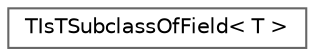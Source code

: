digraph "Graphical Class Hierarchy"
{
 // INTERACTIVE_SVG=YES
 // LATEX_PDF_SIZE
  bgcolor="transparent";
  edge [fontname=Helvetica,fontsize=10,labelfontname=Helvetica,labelfontsize=10];
  node [fontname=Helvetica,fontsize=10,shape=box,height=0.2,width=0.4];
  rankdir="LR";
  Node0 [id="Node000000",label="TIsTSubclassOfField\< T \>",height=0.2,width=0.4,color="grey40", fillcolor="white", style="filled",URL="$d4/d21/structTIsTSubclassOfField.html",tooltip=" "];
}

